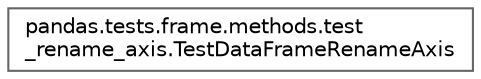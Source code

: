 digraph "Graphical Class Hierarchy"
{
 // LATEX_PDF_SIZE
  bgcolor="transparent";
  edge [fontname=Helvetica,fontsize=10,labelfontname=Helvetica,labelfontsize=10];
  node [fontname=Helvetica,fontsize=10,shape=box,height=0.2,width=0.4];
  rankdir="LR";
  Node0 [id="Node000000",label="pandas.tests.frame.methods.test\l_rename_axis.TestDataFrameRenameAxis",height=0.2,width=0.4,color="grey40", fillcolor="white", style="filled",URL="$d5/d05/classpandas_1_1tests_1_1frame_1_1methods_1_1test__rename__axis_1_1TestDataFrameRenameAxis.html",tooltip=" "];
}
